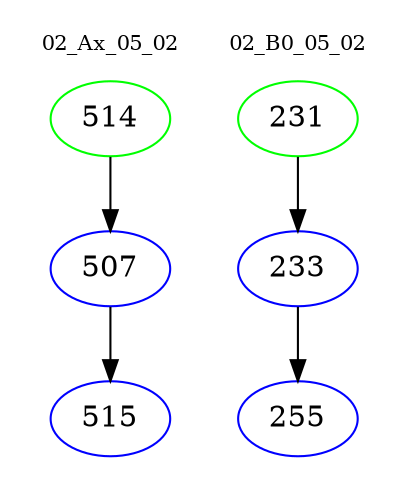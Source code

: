 digraph{
subgraph cluster_0 {
color = white
label = "02_Ax_05_02";
fontsize=10;
T0_514 [label="514", color="green"]
T0_514 -> T0_507 [color="black"]
T0_507 [label="507", color="blue"]
T0_507 -> T0_515 [color="black"]
T0_515 [label="515", color="blue"]
}
subgraph cluster_1 {
color = white
label = "02_B0_05_02";
fontsize=10;
T1_231 [label="231", color="green"]
T1_231 -> T1_233 [color="black"]
T1_233 [label="233", color="blue"]
T1_233 -> T1_255 [color="black"]
T1_255 [label="255", color="blue"]
}
}
